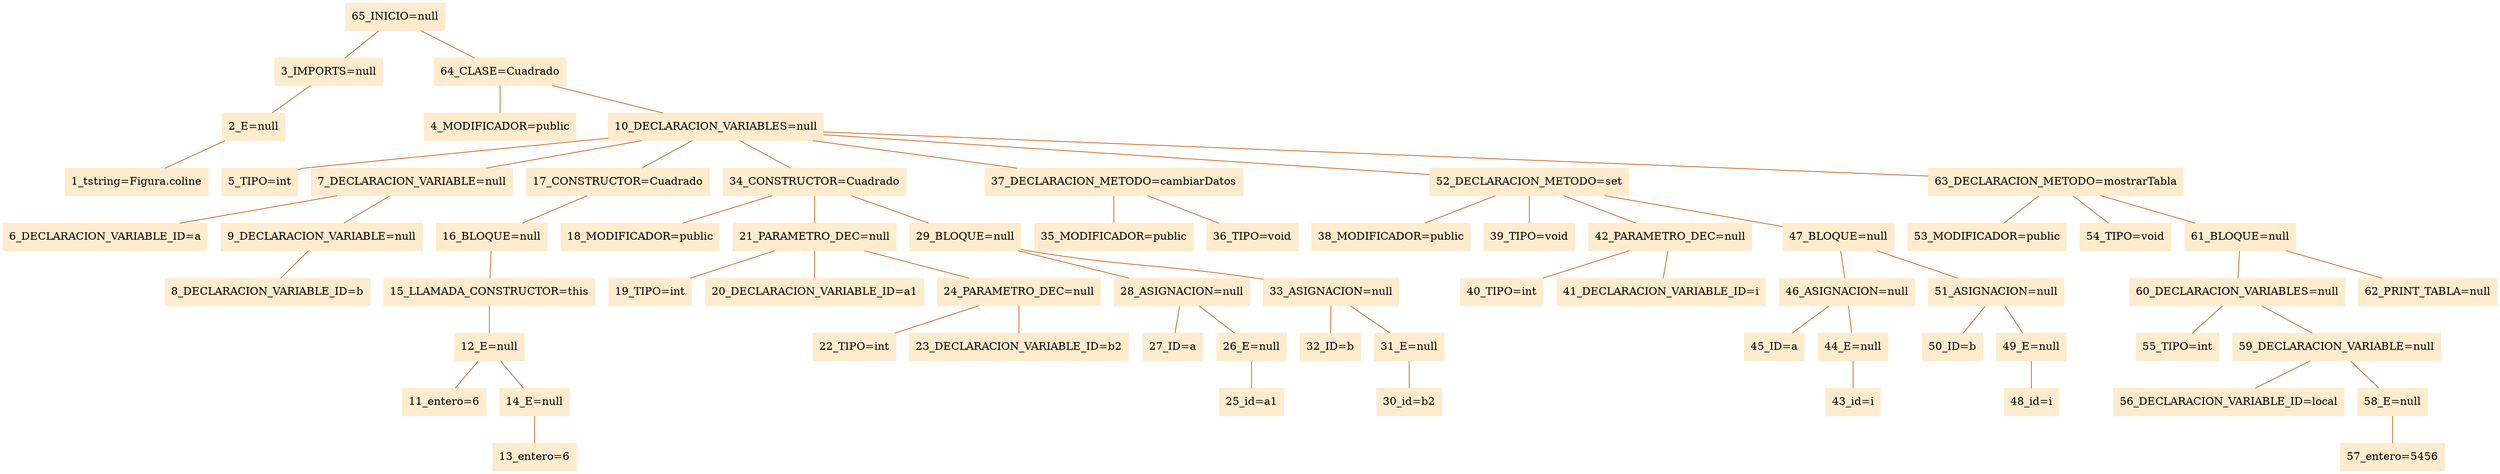 digraph G {node[shape=box, style=filled, color=blanchedalmond]; edge[color=chocolate3, dir=none];rankdir=UD 

"65_INICIO=null"->"3_IMPORTS=null"
"3_IMPORTS=null"->"2_E=null"
"2_E=null"->"1_tstring=Figura.coline"
"65_INICIO=null"->"64_CLASE=Cuadrado"
"64_CLASE=Cuadrado"->"4_MODIFICADOR=public"
"64_CLASE=Cuadrado"->"10_DECLARACION_VARIABLES=null"
"10_DECLARACION_VARIABLES=null"->"5_TIPO=int"
"10_DECLARACION_VARIABLES=null"->"7_DECLARACION_VARIABLE=null"
"7_DECLARACION_VARIABLE=null"->"6_DECLARACION_VARIABLE_ID=a"
"7_DECLARACION_VARIABLE=null"->"9_DECLARACION_VARIABLE=null"
"9_DECLARACION_VARIABLE=null"->"8_DECLARACION_VARIABLE_ID=b"
"10_DECLARACION_VARIABLES=null"->"17_CONSTRUCTOR=Cuadrado"
"17_CONSTRUCTOR=Cuadrado"->"16_BLOQUE=null"
"16_BLOQUE=null"->"15_LLAMADA_CONSTRUCTOR=this"
"15_LLAMADA_CONSTRUCTOR=this"->"12_E=null"
"12_E=null"->"11_entero=6"
"12_E=null"->"14_E=null"
"14_E=null"->"13_entero=6"
"10_DECLARACION_VARIABLES=null"->"34_CONSTRUCTOR=Cuadrado"
"34_CONSTRUCTOR=Cuadrado"->"18_MODIFICADOR=public"
"34_CONSTRUCTOR=Cuadrado"->"21_PARAMETRO_DEC=null"
"21_PARAMETRO_DEC=null"->"19_TIPO=int"
"21_PARAMETRO_DEC=null"->"20_DECLARACION_VARIABLE_ID=a1"
"21_PARAMETRO_DEC=null"->"24_PARAMETRO_DEC=null"
"24_PARAMETRO_DEC=null"->"22_TIPO=int"
"24_PARAMETRO_DEC=null"->"23_DECLARACION_VARIABLE_ID=b2"
"34_CONSTRUCTOR=Cuadrado"->"29_BLOQUE=null"
"29_BLOQUE=null"->"28_ASIGNACION=null"
"28_ASIGNACION=null"->"27_ID=a"
"28_ASIGNACION=null"->"26_E=null"
"26_E=null"->"25_id=a1"
"29_BLOQUE=null"->"33_ASIGNACION=null"
"33_ASIGNACION=null"->"32_ID=b"
"33_ASIGNACION=null"->"31_E=null"
"31_E=null"->"30_id=b2"
"10_DECLARACION_VARIABLES=null"->"37_DECLARACION_METODO=cambiarDatos"
"37_DECLARACION_METODO=cambiarDatos"->"35_MODIFICADOR=public"
"37_DECLARACION_METODO=cambiarDatos"->"36_TIPO=void"
"10_DECLARACION_VARIABLES=null"->"52_DECLARACION_METODO=set"
"52_DECLARACION_METODO=set"->"38_MODIFICADOR=public"
"52_DECLARACION_METODO=set"->"39_TIPO=void"
"52_DECLARACION_METODO=set"->"42_PARAMETRO_DEC=null"
"42_PARAMETRO_DEC=null"->"40_TIPO=int"
"42_PARAMETRO_DEC=null"->"41_DECLARACION_VARIABLE_ID=i"
"52_DECLARACION_METODO=set"->"47_BLOQUE=null"
"47_BLOQUE=null"->"46_ASIGNACION=null"
"46_ASIGNACION=null"->"45_ID=a"
"46_ASIGNACION=null"->"44_E=null"
"44_E=null"->"43_id=i"
"47_BLOQUE=null"->"51_ASIGNACION=null"
"51_ASIGNACION=null"->"50_ID=b"
"51_ASIGNACION=null"->"49_E=null"
"49_E=null"->"48_id=i"
"10_DECLARACION_VARIABLES=null"->"63_DECLARACION_METODO=mostrarTabla"
"63_DECLARACION_METODO=mostrarTabla"->"53_MODIFICADOR=public"
"63_DECLARACION_METODO=mostrarTabla"->"54_TIPO=void"
"63_DECLARACION_METODO=mostrarTabla"->"61_BLOQUE=null"
"61_BLOQUE=null"->"60_DECLARACION_VARIABLES=null"
"60_DECLARACION_VARIABLES=null"->"55_TIPO=int"
"60_DECLARACION_VARIABLES=null"->"59_DECLARACION_VARIABLE=null"
"59_DECLARACION_VARIABLE=null"->"56_DECLARACION_VARIABLE_ID=local"
"59_DECLARACION_VARIABLE=null"->"58_E=null"
"58_E=null"->"57_entero=5456"
"61_BLOQUE=null"->"62_PRINT_TABLA=null"


}
